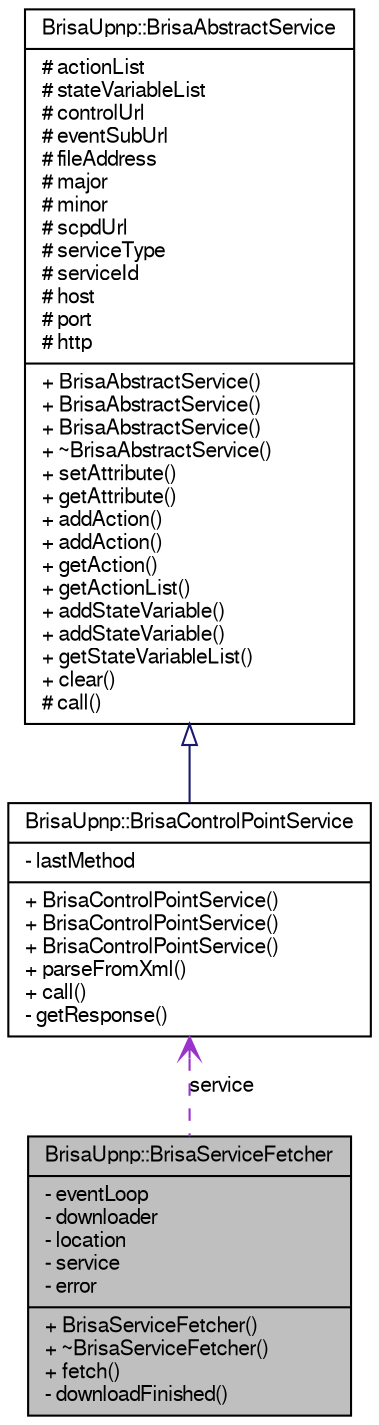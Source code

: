 digraph G
{
  bgcolor="transparent";
  edge [fontname="FreeSans",fontsize="10",labelfontname="FreeSans",labelfontsize="10"];
  node [fontname="FreeSans",fontsize="10",shape=record];
  Node1 [label="{BrisaUpnp::BrisaServiceFetcher\n|- eventLoop\l- downloader\l- location\l- service\l- error\l|+ BrisaServiceFetcher()\l+ ~BrisaServiceFetcher()\l+ fetch()\l- downloadFinished()\l}",height=0.2,width=0.4,color="black", fillcolor="grey75", style="filled" fontcolor="black"];
  Node2 -> Node1 [dir=back,color="darkorchid3",fontsize="10",style="dashed",label="service",arrowtail="open"];
  Node2 [label="{BrisaUpnp::BrisaControlPointService\n|- lastMethod\l|+ BrisaControlPointService()\l+ BrisaControlPointService()\l+ BrisaControlPointService()\l+ parseFromXml()\l+ call()\l- getResponse()\l}",height=0.2,width=0.4,color="black",URL="$classBrisaUpnp_1_1BrisaControlPointService.html",tooltip="BrisaControlPointService is the class that implements action control in UPnP Architecture..."];
  Node3 -> Node2 [dir=back,color="midnightblue",fontsize="10",style="solid",arrowtail="empty"];
  Node3 [label="{BrisaUpnp::BrisaAbstractService\n|# actionList\l# stateVariableList\l# controlUrl\l# eventSubUrl\l# fileAddress\l# major\l# minor\l# scpdUrl\l# serviceType\l# serviceId\l# host\l# port\l# http\l|+ BrisaAbstractService()\l+ BrisaAbstractService()\l+ BrisaAbstractService()\l+ ~BrisaAbstractService()\l+ setAttribute()\l+ getAttribute()\l+ addAction()\l+ addAction()\l+ getAction()\l+ getActionList()\l+ addStateVariable()\l+ addStateVariable()\l+ getStateVariableList()\l+ clear()\l# call()\l}",height=0.2,width=0.4,color="black",URL="$classBrisaUpnp_1_1BrisaAbstractService.html",tooltip="An abstract class for the control point side and device side service."];
}
